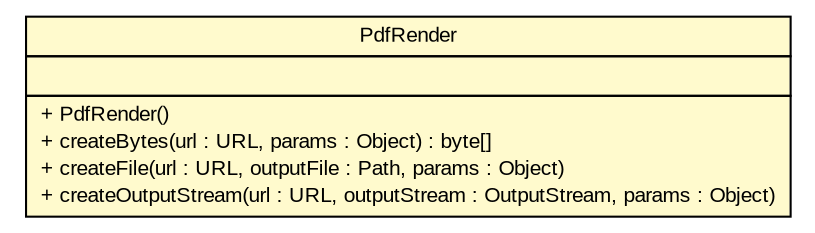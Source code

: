 #!/usr/local/bin/dot
#
# Class diagram 
# Generated by UMLGraph version R5_6 (http://www.umlgraph.org/)
#

digraph G {
	edge [fontname="arial",fontsize=10,labelfontname="arial",labelfontsize=10];
	node [fontname="arial",fontsize=10,shape=plaintext];
	nodesep=0.25;
	ranksep=0.5;
	// br.gov.to.sefaz.util.pdf.PdfRender
	c1975 [label=<<table title="br.gov.to.sefaz.util.pdf.PdfRender" border="0" cellborder="1" cellspacing="0" cellpadding="2" port="p" bgcolor="lemonChiffon" href="./PdfRender.html">
		<tr><td><table border="0" cellspacing="0" cellpadding="1">
<tr><td align="center" balign="center"> PdfRender </td></tr>
		</table></td></tr>
		<tr><td><table border="0" cellspacing="0" cellpadding="1">
<tr><td align="left" balign="left">  </td></tr>
		</table></td></tr>
		<tr><td><table border="0" cellspacing="0" cellpadding="1">
<tr><td align="left" balign="left"> + PdfRender() </td></tr>
<tr><td align="left" balign="left"> + createBytes(url : URL, params : Object) : byte[] </td></tr>
<tr><td align="left" balign="left"> + createFile(url : URL, outputFile : Path, params : Object) </td></tr>
<tr><td align="left" balign="left"> + createOutputStream(url : URL, outputStream : OutputStream, params : Object) </td></tr>
		</table></td></tr>
		</table>>, URL="./PdfRender.html", fontname="arial", fontcolor="black", fontsize=10.0];
}

